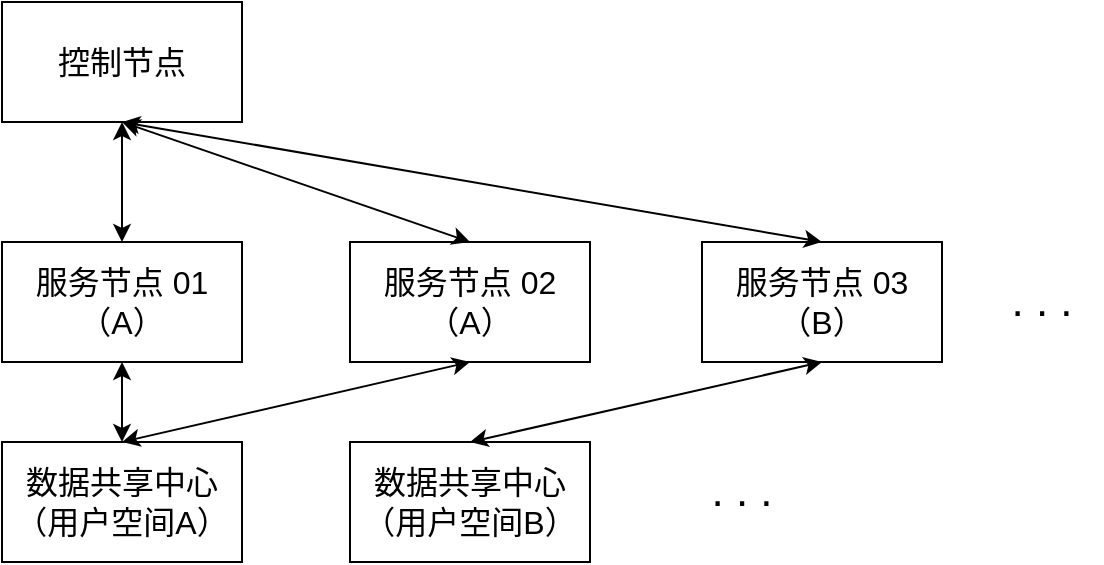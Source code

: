 <mxfile version="20.3.0" type="device"><diagram id="Oyiducix2dT84LdQFCjC" name="第 1 页"><mxGraphModel dx="1038" dy="649" grid="1" gridSize="10" guides="1" tooltips="1" connect="1" arrows="1" fold="1" page="1" pageScale="1" pageWidth="827" pageHeight="1169" math="0" shadow="0"><root><mxCell id="0"/><mxCell id="1" parent="0"/><mxCell id="K2EshtNAXvslc3s0_2XZ-1" value="控制节点" style="rounded=0;whiteSpace=wrap;html=1;fontSize=16;" vertex="1" parent="1"><mxGeometry x="180" y="100" width="120" height="60" as="geometry"/></mxCell><mxCell id="K2EshtNAXvslc3s0_2XZ-2" value="服务节点 01（A）" style="rounded=0;whiteSpace=wrap;html=1;fontSize=16;" vertex="1" parent="1"><mxGeometry x="180" y="220" width="120" height="60" as="geometry"/></mxCell><mxCell id="K2EshtNAXvslc3s0_2XZ-3" value="服务节点 02（A）" style="rounded=0;whiteSpace=wrap;html=1;fontSize=16;" vertex="1" parent="1"><mxGeometry x="354" y="220" width="120" height="60" as="geometry"/></mxCell><mxCell id="K2EshtNAXvslc3s0_2XZ-4" value="服务节点 03（B）" style="rounded=0;whiteSpace=wrap;html=1;fontSize=16;" vertex="1" parent="1"><mxGeometry x="530" y="220" width="120" height="60" as="geometry"/></mxCell><mxCell id="K2EshtNAXvslc3s0_2XZ-5" value="数据共享中心&lt;br&gt;（用户空间A）" style="rounded=0;whiteSpace=wrap;html=1;fontSize=16;" vertex="1" parent="1"><mxGeometry x="180" y="320" width="120" height="60" as="geometry"/></mxCell><mxCell id="K2EshtNAXvslc3s0_2XZ-6" value="数据共享中心&lt;br&gt;（用户空间B）" style="rounded=0;whiteSpace=wrap;html=1;fontSize=16;" vertex="1" parent="1"><mxGeometry x="354" y="320" width="120" height="60" as="geometry"/></mxCell><mxCell id="K2EshtNAXvslc3s0_2XZ-7" value="&lt;font style=&quot;font-size: 22px;&quot;&gt;. . .&lt;/font&gt;" style="text;html=1;strokeColor=none;fillColor=none;align=center;verticalAlign=middle;whiteSpace=wrap;rounded=0;fontSize=16;" vertex="1" parent="1"><mxGeometry x="670" y="235" width="60" height="30" as="geometry"/></mxCell><mxCell id="K2EshtNAXvslc3s0_2XZ-8" value="&lt;font style=&quot;font-size: 22px;&quot;&gt;. . .&lt;/font&gt;" style="text;html=1;strokeColor=none;fillColor=none;align=center;verticalAlign=middle;whiteSpace=wrap;rounded=0;fontSize=16;" vertex="1" parent="1"><mxGeometry x="520" y="330" width="60" height="30" as="geometry"/></mxCell><mxCell id="K2EshtNAXvslc3s0_2XZ-10" value="" style="endArrow=classic;startArrow=classic;html=1;rounded=0;fontSize=22;" edge="1" parent="1" source="K2EshtNAXvslc3s0_2XZ-2" target="K2EshtNAXvslc3s0_2XZ-1"><mxGeometry width="50" height="50" relative="1" as="geometry"><mxPoint x="390" y="220" as="sourcePoint"/><mxPoint x="440" y="170" as="targetPoint"/></mxGeometry></mxCell><mxCell id="K2EshtNAXvslc3s0_2XZ-11" value="" style="endArrow=classic;startArrow=classic;html=1;rounded=0;fontSize=22;exitX=0.5;exitY=0;exitDx=0;exitDy=0;entryX=0.5;entryY=1;entryDx=0;entryDy=0;" edge="1" parent="1" source="K2EshtNAXvslc3s0_2XZ-3" target="K2EshtNAXvslc3s0_2XZ-1"><mxGeometry width="50" height="50" relative="1" as="geometry"><mxPoint x="250" y="230" as="sourcePoint"/><mxPoint x="250" y="170" as="targetPoint"/></mxGeometry></mxCell><mxCell id="K2EshtNAXvslc3s0_2XZ-12" value="" style="endArrow=classic;startArrow=classic;html=1;rounded=0;fontSize=22;exitX=0.5;exitY=0;exitDx=0;exitDy=0;" edge="1" parent="1" source="K2EshtNAXvslc3s0_2XZ-4"><mxGeometry width="50" height="50" relative="1" as="geometry"><mxPoint x="260" y="240" as="sourcePoint"/><mxPoint x="240" y="160" as="targetPoint"/></mxGeometry></mxCell><mxCell id="K2EshtNAXvslc3s0_2XZ-15" value="" style="endArrow=classic;startArrow=classic;html=1;rounded=0;fontSize=22;entryX=0.5;entryY=1;entryDx=0;entryDy=0;" edge="1" parent="1" source="K2EshtNAXvslc3s0_2XZ-5" target="K2EshtNAXvslc3s0_2XZ-2"><mxGeometry width="50" height="50" relative="1" as="geometry"><mxPoint x="424" y="230" as="sourcePoint"/><mxPoint x="250" y="170" as="targetPoint"/></mxGeometry></mxCell><mxCell id="K2EshtNAXvslc3s0_2XZ-16" value="" style="endArrow=classic;startArrow=classic;html=1;rounded=0;fontSize=22;exitX=0.5;exitY=0;exitDx=0;exitDy=0;entryX=0.5;entryY=1;entryDx=0;entryDy=0;" edge="1" parent="1" source="K2EshtNAXvslc3s0_2XZ-5" target="K2EshtNAXvslc3s0_2XZ-3"><mxGeometry width="50" height="50" relative="1" as="geometry"><mxPoint x="434" y="240" as="sourcePoint"/><mxPoint x="260" y="180" as="targetPoint"/></mxGeometry></mxCell><mxCell id="K2EshtNAXvslc3s0_2XZ-17" value="" style="endArrow=classic;startArrow=classic;html=1;rounded=0;fontSize=22;exitX=0.5;exitY=1;exitDx=0;exitDy=0;entryX=0.5;entryY=0;entryDx=0;entryDy=0;" edge="1" parent="1" source="K2EshtNAXvslc3s0_2XZ-4" target="K2EshtNAXvslc3s0_2XZ-6"><mxGeometry width="50" height="50" relative="1" as="geometry"><mxPoint x="444" y="250" as="sourcePoint"/><mxPoint x="270" y="190" as="targetPoint"/></mxGeometry></mxCell></root></mxGraphModel></diagram></mxfile>